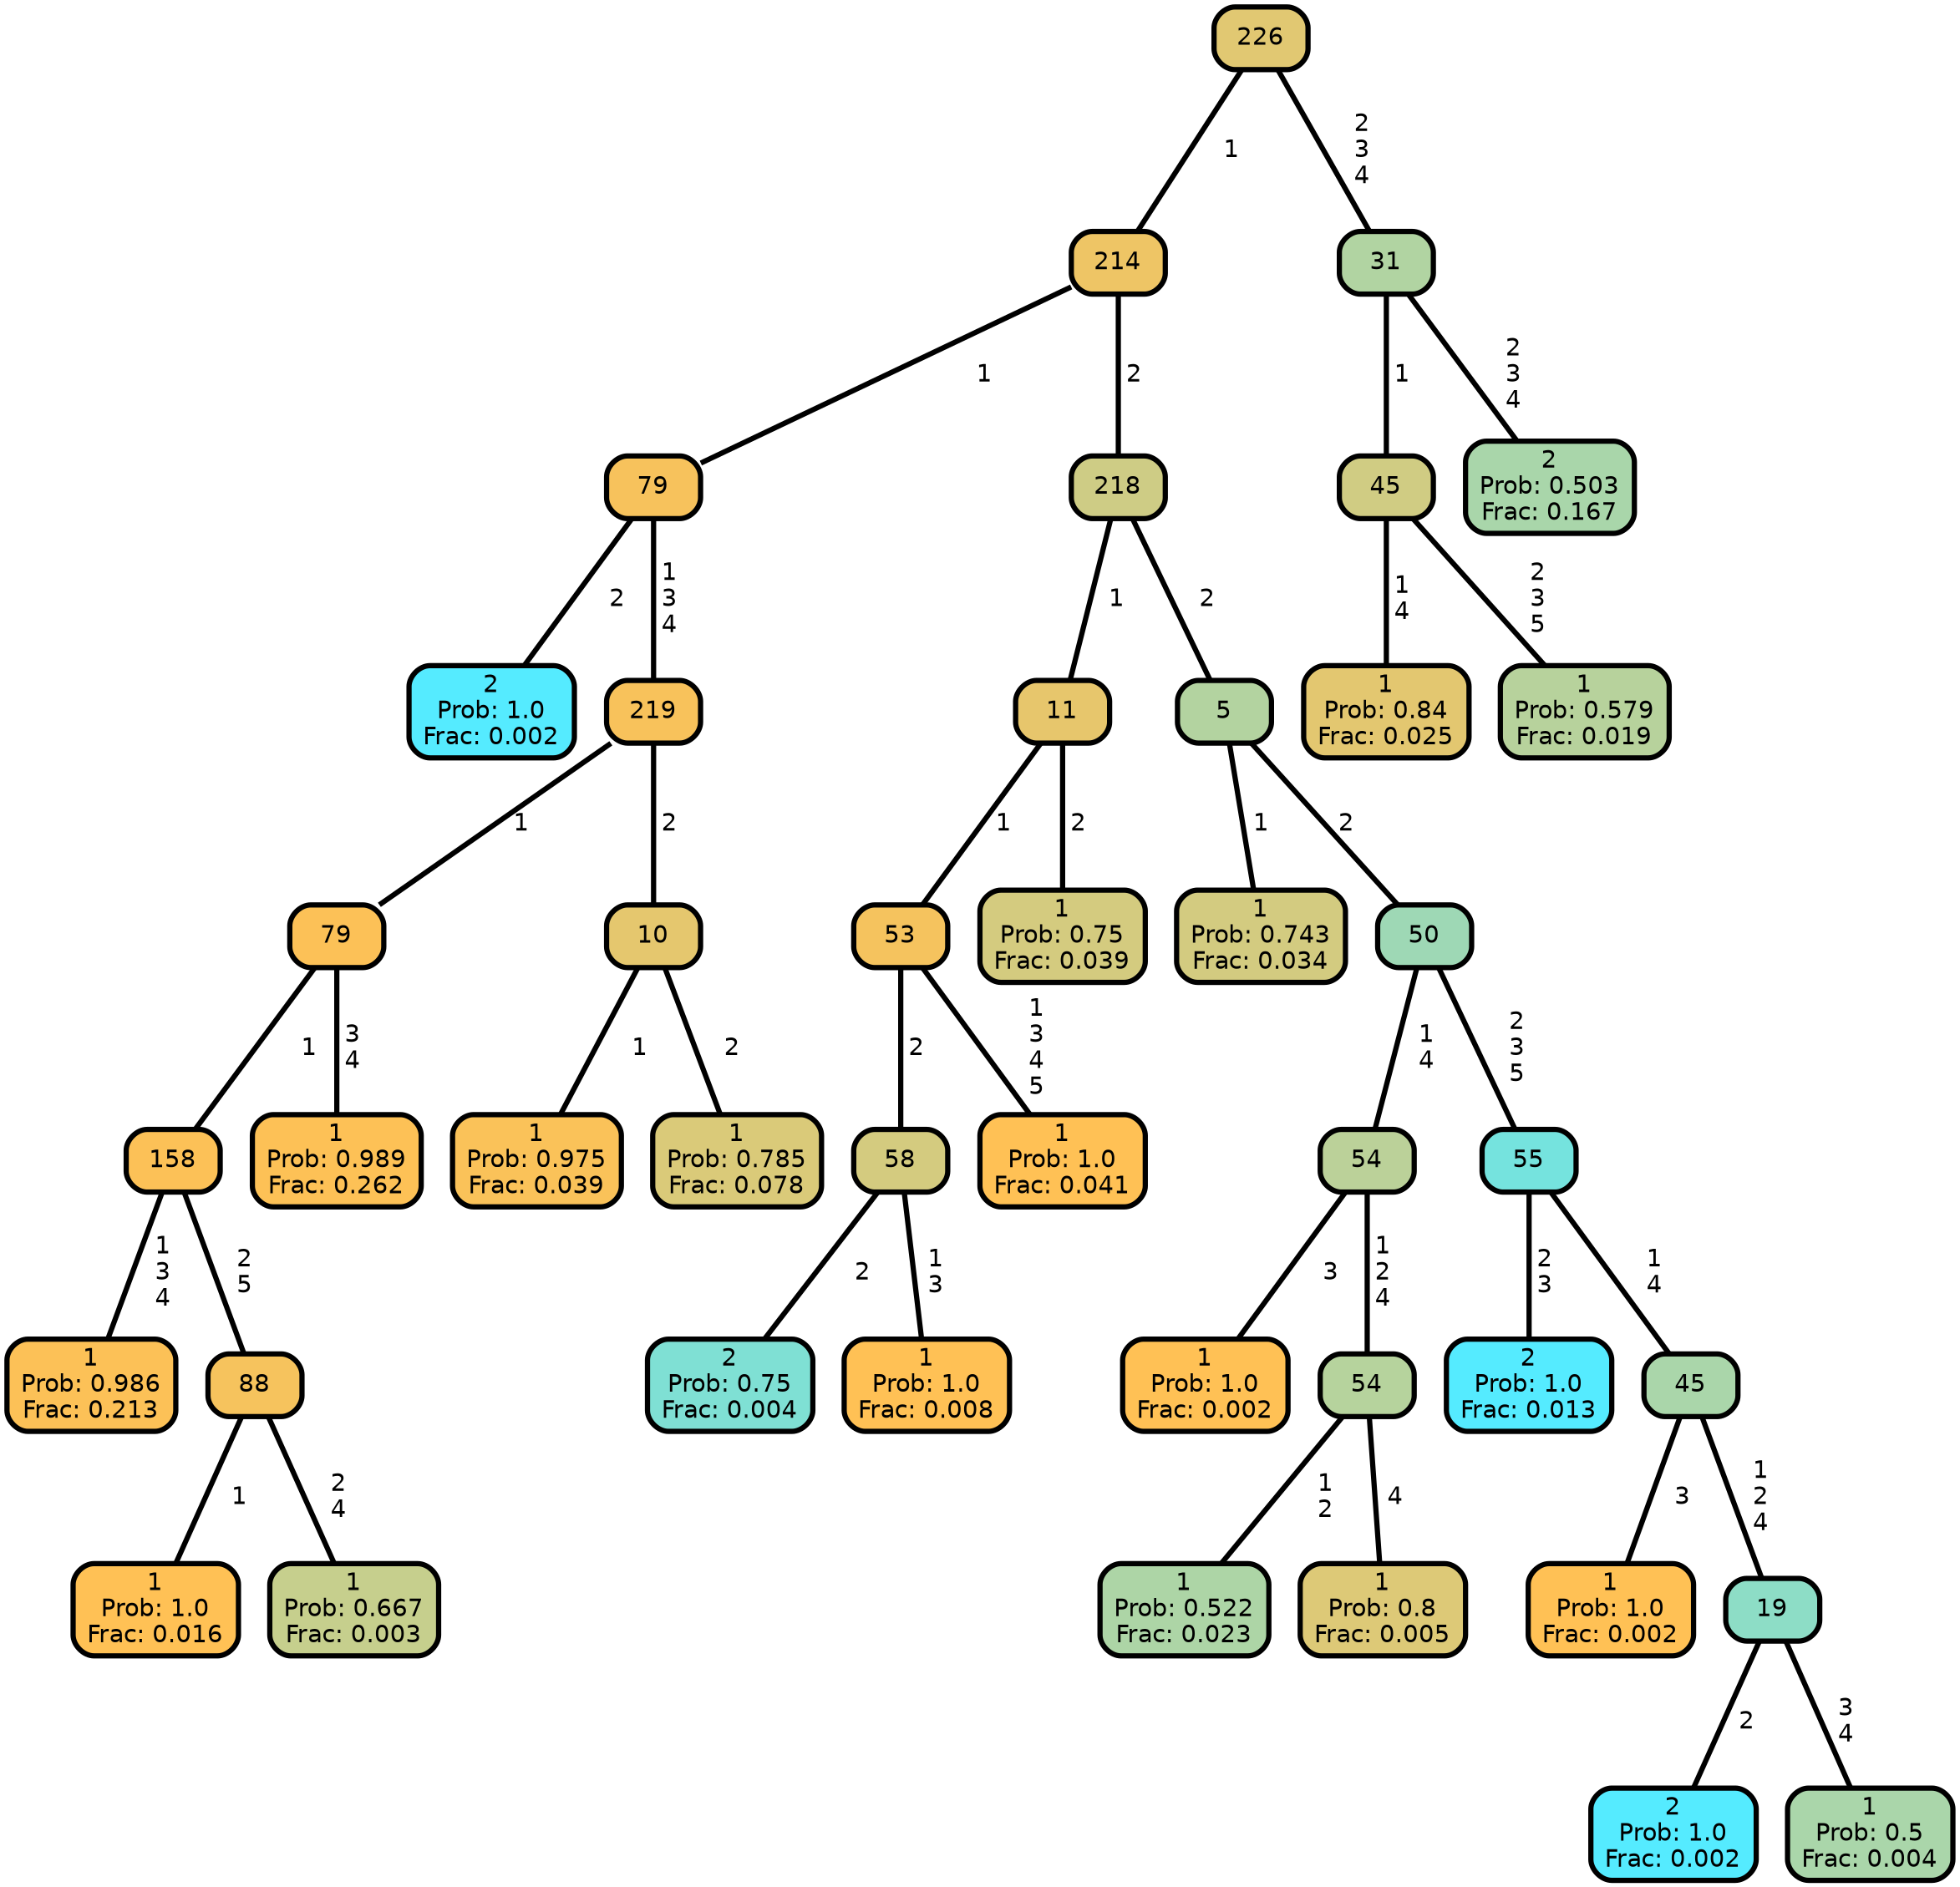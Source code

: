 graph Tree {
node [shape=box, style="filled, rounded",color="black",penwidth="3",fontcolor="black",                 fontname=helvetica] ;
graph [ranksep="0 equally", splines=straight,                 bgcolor=transparent, dpi=200] ;
edge [fontname=helvetica, color=black] ;
0 [label="2
Prob: 1.0
Frac: 0.002", fillcolor="#55ebff"] ;
1 [label="79", fillcolor="#f7c25c"] ;
2 [label="1
Prob: 0.986
Frac: 0.213", fillcolor="#fcc157"] ;
3 [label="158", fillcolor="#fcc157"] ;
4 [label="1
Prob: 1.0
Frac: 0.016", fillcolor="#ffc155"] ;
5 [label="88", fillcolor="#f6c35d"] ;
6 [label="1
Prob: 0.667
Frac: 0.003", fillcolor="#c6cf8d"] ;
7 [label="79", fillcolor="#fcc157"] ;
8 [label="1
Prob: 0.989
Frac: 0.262", fillcolor="#fdc156"] ;
9 [label="219", fillcolor="#f8c25b"] ;
10 [label="1
Prob: 0.975
Frac: 0.039", fillcolor="#fac259"] ;
11 [label="10", fillcolor="#e5c76e"] ;
12 [label="1
Prob: 0.785
Frac: 0.078", fillcolor="#daca79"] ;
13 [label="214", fillcolor="#eec565"] ;
14 [label="2
Prob: 0.75
Frac: 0.004", fillcolor="#7fe0d4"] ;
15 [label="58", fillcolor="#d4cb7f"] ;
16 [label="1
Prob: 1.0
Frac: 0.008", fillcolor="#ffc155"] ;
17 [label="53", fillcolor="#f5c35e"] ;
18 [label="1
Prob: 1.0
Frac: 0.041", fillcolor="#ffc155"] ;
19 [label="11", fillcolor="#e7c66c"] ;
20 [label="1
Prob: 0.75
Frac: 0.039", fillcolor="#d4cb7f"] ;
21 [label="218", fillcolor="#cecc85"] ;
22 [label="1
Prob: 0.743
Frac: 0.034", fillcolor="#d3cb80"] ;
23 [label="5", fillcolor="#b3d3a0"] ;
24 [label="1
Prob: 1.0
Frac: 0.002", fillcolor="#ffc155"] ;
25 [label="54", fillcolor="#bbd199"] ;
26 [label="1
Prob: 0.522
Frac: 0.023", fillcolor="#add5a6"] ;
27 [label="54", fillcolor="#b6d39d"] ;
28 [label="1
Prob: 0.8
Frac: 0.005", fillcolor="#ddc977"] ;
29 [label="50", fillcolor="#9ed8b5"] ;
30 [label="2
Prob: 1.0
Frac: 0.013", fillcolor="#55ebff"] ;
31 [label="55", fillcolor="#75e3de"] ;
32 [label="1
Prob: 1.0
Frac: 0.002", fillcolor="#ffc155"] ;
33 [label="45", fillcolor="#aad6aa"] ;
34 [label="2
Prob: 1.0
Frac: 0.002", fillcolor="#55ebff"] ;
35 [label="19", fillcolor="#8dddc6"] ;
36 [label="1
Prob: 0.5
Frac: 0.004", fillcolor="#aad6aa"] ;
37 [label="226", fillcolor="#e1c872"] ;
38 [label="1
Prob: 0.84
Frac: 0.025", fillcolor="#e3c770"] ;
39 [label="45", fillcolor="#d0cc83"] ;
40 [label="1
Prob: 0.579
Frac: 0.019", fillcolor="#b7d29c"] ;
41 [label="31", fillcolor="#b1d4a2"] ;
42 [label="2
Prob: 0.503
Frac: 0.167", fillcolor="#a9d6aa"] ;
1 -- 0 [label=" 2",penwidth=3] ;
1 -- 9 [label=" 1\n 3\n 4",penwidth=3] ;
3 -- 2 [label=" 1\n 3\n 4",penwidth=3] ;
3 -- 5 [label=" 2\n 5",penwidth=3] ;
5 -- 4 [label=" 1",penwidth=3] ;
5 -- 6 [label=" 2\n 4",penwidth=3] ;
7 -- 3 [label=" 1",penwidth=3] ;
7 -- 8 [label=" 3\n 4",penwidth=3] ;
9 -- 7 [label=" 1",penwidth=3] ;
9 -- 11 [label=" 2",penwidth=3] ;
11 -- 10 [label=" 1",penwidth=3] ;
11 -- 12 [label=" 2",penwidth=3] ;
13 -- 1 [label=" 1",penwidth=3] ;
13 -- 21 [label=" 2",penwidth=3] ;
15 -- 14 [label=" 2",penwidth=3] ;
15 -- 16 [label=" 1\n 3",penwidth=3] ;
17 -- 15 [label=" 2",penwidth=3] ;
17 -- 18 [label=" 1\n 3\n 4\n 5",penwidth=3] ;
19 -- 17 [label=" 1",penwidth=3] ;
19 -- 20 [label=" 2",penwidth=3] ;
21 -- 19 [label=" 1",penwidth=3] ;
21 -- 23 [label=" 2",penwidth=3] ;
23 -- 22 [label=" 1",penwidth=3] ;
23 -- 29 [label=" 2",penwidth=3] ;
25 -- 24 [label=" 3",penwidth=3] ;
25 -- 27 [label=" 1\n 2\n 4",penwidth=3] ;
27 -- 26 [label=" 1\n 2",penwidth=3] ;
27 -- 28 [label=" 4",penwidth=3] ;
29 -- 25 [label=" 1\n 4",penwidth=3] ;
29 -- 31 [label=" 2\n 3\n 5",penwidth=3] ;
31 -- 30 [label=" 2\n 3",penwidth=3] ;
31 -- 33 [label=" 1\n 4",penwidth=3] ;
33 -- 32 [label=" 3",penwidth=3] ;
33 -- 35 [label=" 1\n 2\n 4",penwidth=3] ;
35 -- 34 [label=" 2",penwidth=3] ;
35 -- 36 [label=" 3\n 4",penwidth=3] ;
37 -- 13 [label=" 1",penwidth=3] ;
37 -- 41 [label=" 2\n 3\n 4",penwidth=3] ;
39 -- 38 [label=" 1\n 4",penwidth=3] ;
39 -- 40 [label=" 2\n 3\n 5",penwidth=3] ;
41 -- 39 [label=" 1",penwidth=3] ;
41 -- 42 [label=" 2\n 3\n 4",penwidth=3] ;
{rank = same;}}